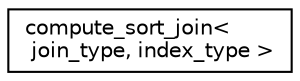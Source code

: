 digraph "Graphical Class Hierarchy"
{
  edge [fontname="Helvetica",fontsize="10",labelfontname="Helvetica",labelfontsize="10"];
  node [fontname="Helvetica",fontsize="10",shape=record];
  rankdir="LR";
  Node0 [label="compute_sort_join\<\l join_type, index_type \>",height=0.2,width=0.4,color="black", fillcolor="white", style="filled",URL="$structcompute__sort__join.html"];
}
